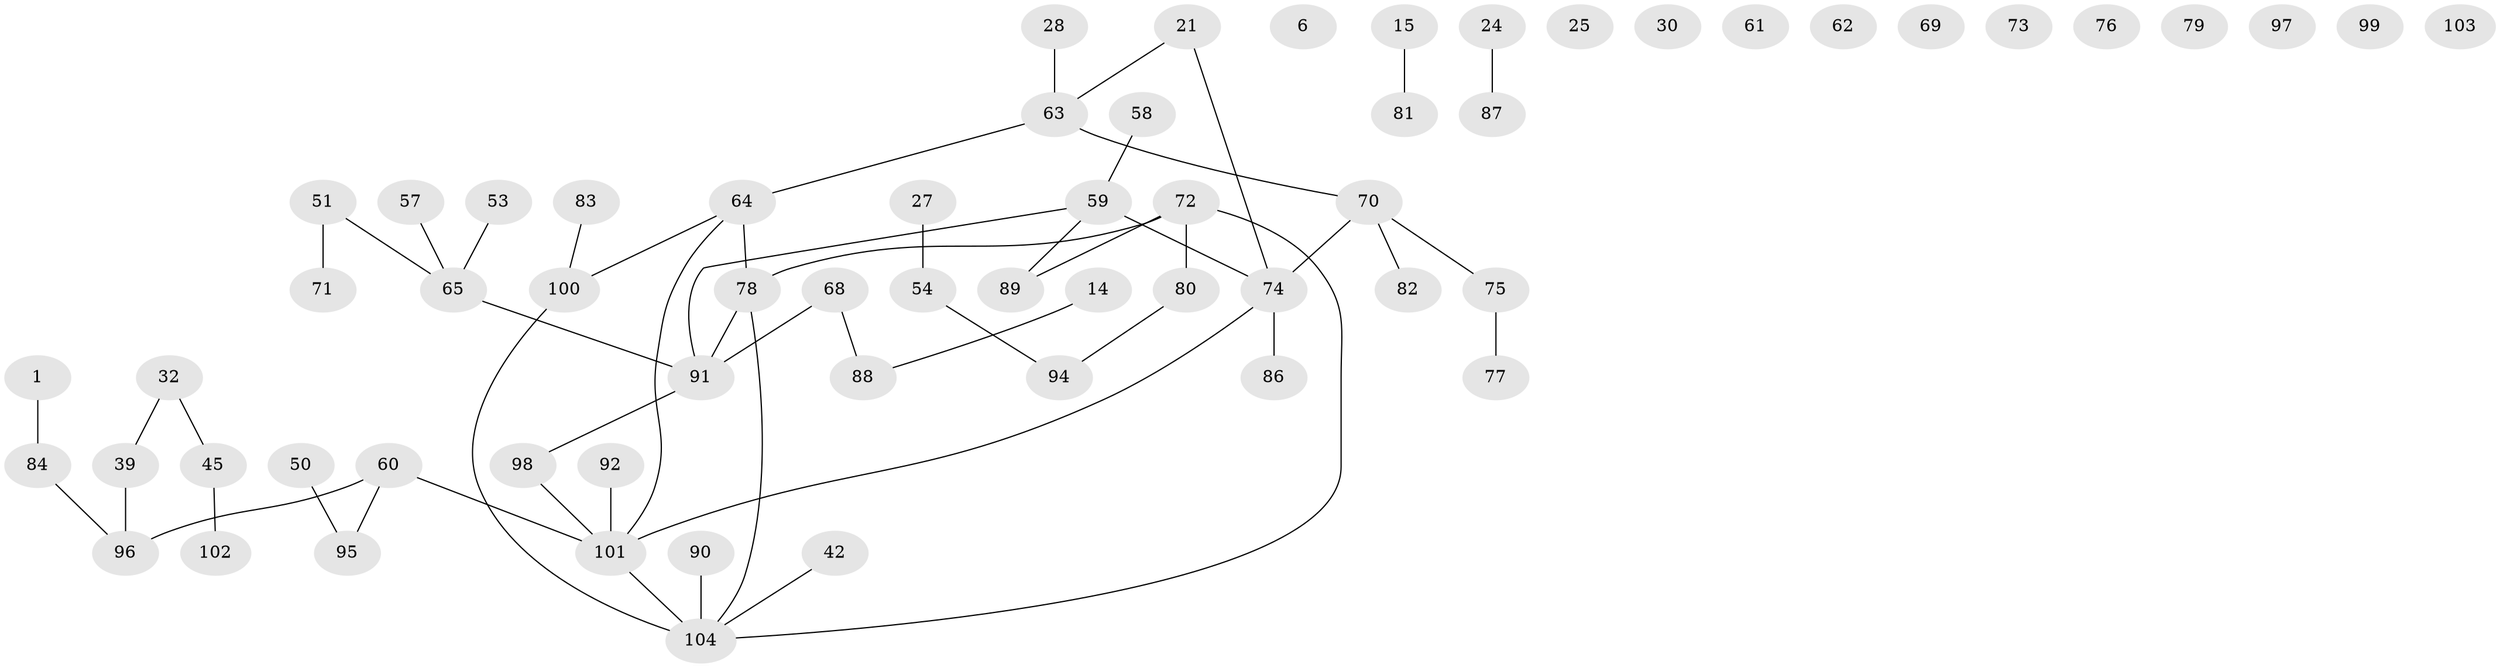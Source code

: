 // original degree distribution, {1: 0.25961538461538464, 2: 0.2980769230769231, 3: 0.21153846153846154, 0: 0.11538461538461539, 4: 0.10576923076923077, 5: 0.009615384615384616}
// Generated by graph-tools (version 1.1) at 2025/42/03/04/25 21:42:43]
// undirected, 62 vertices, 55 edges
graph export_dot {
graph [start="1"]
  node [color=gray90,style=filled];
  1;
  6;
  14;
  15;
  21;
  24;
  25;
  27;
  28;
  30;
  32;
  39;
  42;
  45 [super="+8"];
  50;
  51;
  53;
  54;
  57;
  58;
  59 [super="+22+36+43+49"];
  60;
  61;
  62;
  63;
  64 [super="+33+40"];
  65 [super="+12"];
  68;
  69;
  70;
  71;
  72 [super="+56"];
  73;
  74 [super="+19+67"];
  75 [super="+47"];
  76;
  77;
  78 [super="+48+26"];
  79;
  80;
  81;
  82;
  83;
  84;
  86;
  87;
  88;
  89 [super="+9"];
  90;
  91 [super="+55"];
  92;
  94;
  95;
  96 [super="+17"];
  97;
  98;
  99;
  100;
  101 [super="+52+93"];
  102;
  103;
  104 [super="+85+34"];
  1 -- 84;
  14 -- 88;
  15 -- 81;
  21 -- 63;
  21 -- 74;
  24 -- 87;
  27 -- 54;
  28 -- 63;
  32 -- 39;
  32 -- 45;
  39 -- 96;
  42 -- 104;
  45 -- 102;
  50 -- 95;
  51 -- 71;
  51 -- 65;
  53 -- 65;
  54 -- 94;
  57 -- 65;
  58 -- 59;
  59 -- 89;
  59 -- 74 [weight=2];
  59 -- 91;
  60 -- 95;
  60 -- 96 [weight=2];
  60 -- 101;
  63 -- 70;
  63 -- 64;
  64 -- 100;
  64 -- 78;
  64 -- 101;
  65 -- 91;
  68 -- 88;
  68 -- 91;
  70 -- 75;
  70 -- 82;
  70 -- 74;
  72 -- 89;
  72 -- 78;
  72 -- 80;
  72 -- 104;
  74 -- 101;
  74 -- 86;
  75 -- 77;
  78 -- 91;
  78 -- 104 [weight=2];
  80 -- 94;
  83 -- 100;
  84 -- 96;
  90 -- 104;
  91 -- 98;
  92 -- 101;
  98 -- 101;
  100 -- 104;
  101 -- 104 [weight=3];
}

